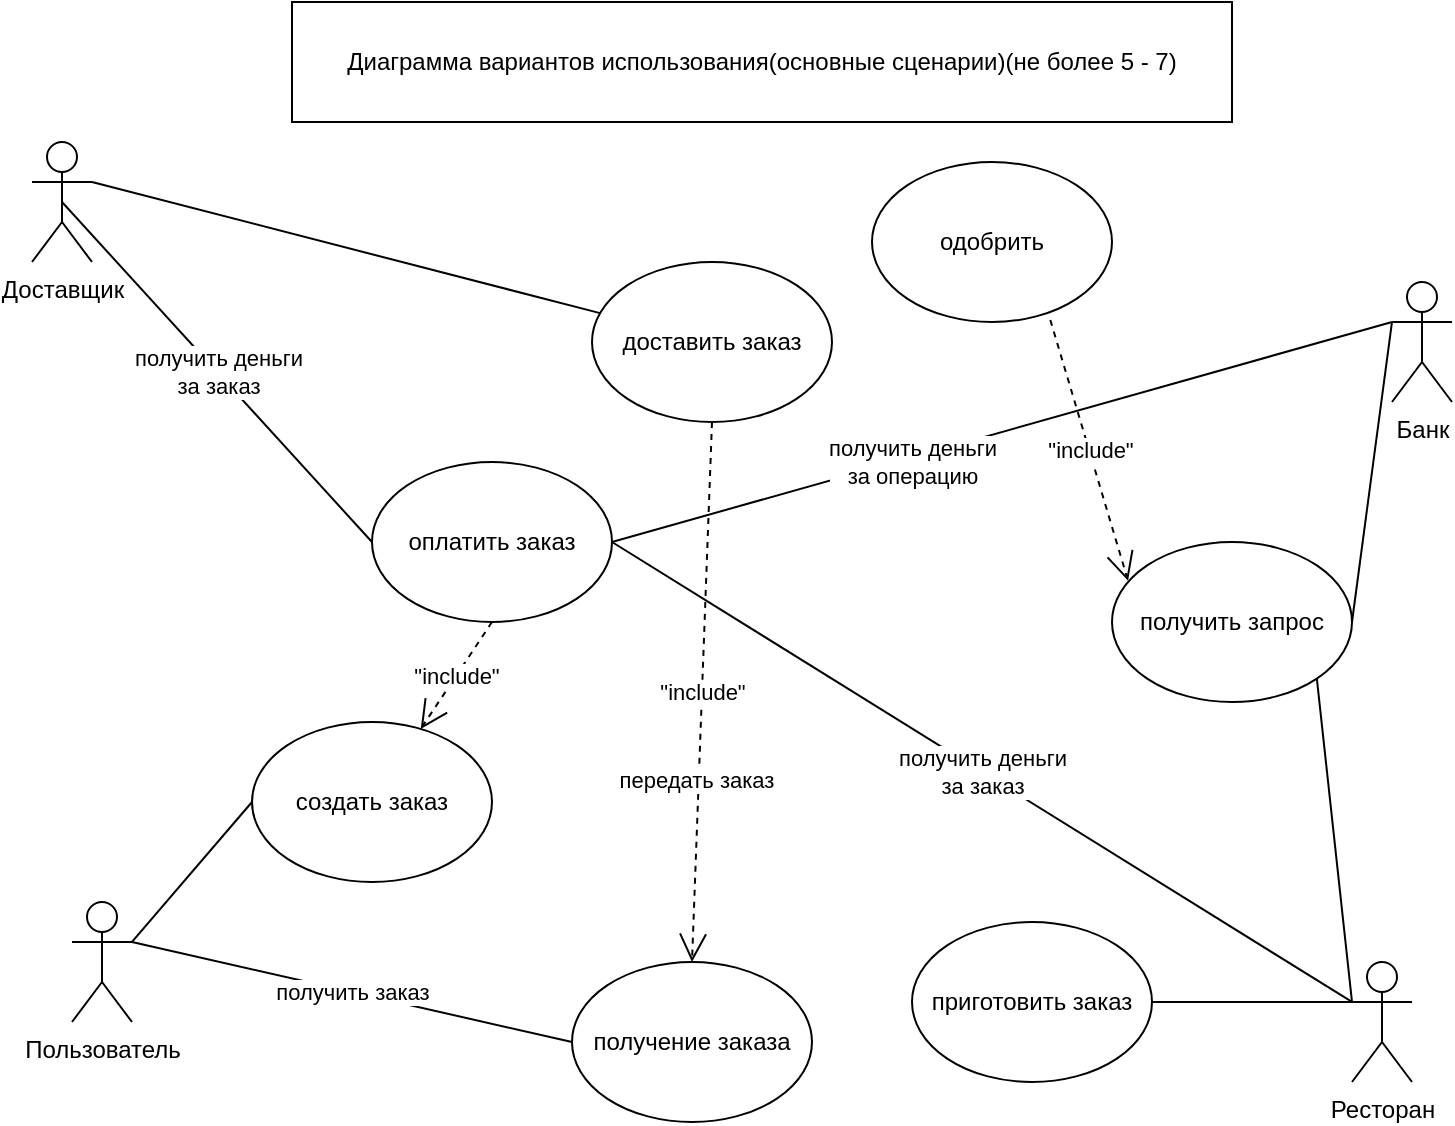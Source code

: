 <mxfile version="20.5.1" type="device"><diagram id="0ItFLgdxsyMMjNYX9drn" name="Страница 1"><mxGraphModel dx="1502" dy="863" grid="1" gridSize="10" guides="1" tooltips="1" connect="1" arrows="1" fold="1" page="1" pageScale="1" pageWidth="827" pageHeight="1169" math="0" shadow="0"><root><mxCell id="0"/><mxCell id="1" parent="0"/><mxCell id="_KS68P7gHkjyQoabtHCf-1" value="Пользователь" style="shape=umlActor;verticalLabelPosition=bottom;verticalAlign=top;html=1;outlineConnect=0;" parent="1" vertex="1"><mxGeometry x="80" y="540" width="30" height="60" as="geometry"/></mxCell><mxCell id="_KS68P7gHkjyQoabtHCf-5" value="Доставщик" style="shape=umlActor;verticalLabelPosition=bottom;verticalAlign=top;html=1;outlineConnect=0;" parent="1" vertex="1"><mxGeometry x="60" y="160" width="30" height="60" as="geometry"/></mxCell><mxCell id="_KS68P7gHkjyQoabtHCf-7" value="Ресторан" style="shape=umlActor;verticalLabelPosition=bottom;verticalAlign=top;html=1;outlineConnect=0;" parent="1" vertex="1"><mxGeometry x="720" y="570" width="30" height="60" as="geometry"/></mxCell><mxCell id="_KS68P7gHkjyQoabtHCf-8" value="Банк" style="shape=umlActor;verticalLabelPosition=bottom;verticalAlign=top;html=1;outlineConnect=0;" parent="1" vertex="1"><mxGeometry x="740" y="230" width="30" height="60" as="geometry"/></mxCell><mxCell id="_KS68P7gHkjyQoabtHCf-13" value="&lt;div style=&quot;text-align: left;&quot;&gt;&lt;span style=&quot;background-color: initial;&quot;&gt;Диаграмма вариантов использования(основные сценарии)(не более 5 - 7)&lt;/span&gt;&lt;/div&gt;" style="rounded=0;whiteSpace=wrap;html=1;" parent="1" vertex="1"><mxGeometry x="190" y="90" width="470" height="60" as="geometry"/></mxCell><mxCell id="_KS68P7gHkjyQoabtHCf-27" value="создать заказ" style="ellipse;whiteSpace=wrap;html=1;" parent="1" vertex="1"><mxGeometry x="170" y="450" width="120" height="80" as="geometry"/></mxCell><mxCell id="_KS68P7gHkjyQoabtHCf-30" value="оплатить заказ" style="ellipse;whiteSpace=wrap;html=1;" parent="1" vertex="1"><mxGeometry x="230" y="320" width="120" height="80" as="geometry"/></mxCell><mxCell id="_KS68P7gHkjyQoabtHCf-45" value="" style="endArrow=none;html=1;rounded=0;exitX=1;exitY=0.333;exitDx=0;exitDy=0;exitPerimeter=0;entryX=0;entryY=0.5;entryDx=0;entryDy=0;" parent="1" source="_KS68P7gHkjyQoabtHCf-1" target="_KS68P7gHkjyQoabtHCf-27" edge="1"><mxGeometry width="50" height="50" relative="1" as="geometry"><mxPoint x="390" y="540" as="sourcePoint"/><mxPoint x="440" y="490" as="targetPoint"/></mxGeometry></mxCell><mxCell id="_KS68P7gHkjyQoabtHCf-46" value="получить заказ" style="endArrow=none;html=1;rounded=0;entryX=0;entryY=0.5;entryDx=0;entryDy=0;exitX=1;exitY=0.333;exitDx=0;exitDy=0;exitPerimeter=0;" parent="1" source="_KS68P7gHkjyQoabtHCf-1" target="_KS68P7gHkjyQoabtHCf-75" edge="1"><mxGeometry width="50" height="50" relative="1" as="geometry"><mxPoint x="110" y="510" as="sourcePoint"/><mxPoint x="280" y="670" as="targetPoint"/></mxGeometry></mxCell><mxCell id="_KS68P7gHkjyQoabtHCf-47" value="доставить заказ" style="ellipse;whiteSpace=wrap;html=1;" parent="1" vertex="1"><mxGeometry x="340" y="220" width="120" height="80" as="geometry"/></mxCell><mxCell id="_KS68P7gHkjyQoabtHCf-48" value="" style="endArrow=none;html=1;rounded=0;exitX=1;exitY=0.333;exitDx=0;exitDy=0;exitPerimeter=0;" parent="1" source="_KS68P7gHkjyQoabtHCf-5" target="_KS68P7gHkjyQoabtHCf-47" edge="1"><mxGeometry width="50" height="50" relative="1" as="geometry"><mxPoint x="100" y="280" as="sourcePoint"/><mxPoint x="150" y="230" as="targetPoint"/></mxGeometry></mxCell><mxCell id="_KS68P7gHkjyQoabtHCf-49" value="получить запрос" style="ellipse;whiteSpace=wrap;html=1;" parent="1" vertex="1"><mxGeometry x="600" y="360" width="120" height="80" as="geometry"/></mxCell><mxCell id="_KS68P7gHkjyQoabtHCf-52" value="" style="endArrow=none;html=1;rounded=0;entryX=0;entryY=0.333;entryDx=0;entryDy=0;entryPerimeter=0;exitX=1;exitY=0.5;exitDx=0;exitDy=0;" parent="1" source="_KS68P7gHkjyQoabtHCf-49" target="_KS68P7gHkjyQoabtHCf-8" edge="1"><mxGeometry width="50" height="50" relative="1" as="geometry"><mxPoint x="680" y="390" as="sourcePoint"/><mxPoint x="730" y="340" as="targetPoint"/></mxGeometry></mxCell><mxCell id="_KS68P7gHkjyQoabtHCf-55" value="&quot;include&quot;" style="endArrow=open;endSize=12;dashed=1;html=1;rounded=0;exitX=0.743;exitY=0.987;exitDx=0;exitDy=0;exitPerimeter=0;entryX=0.067;entryY=0.242;entryDx=0;entryDy=0;entryPerimeter=0;" parent="1" source="_KS68P7gHkjyQoabtHCf-57" target="_KS68P7gHkjyQoabtHCf-49" edge="1"><mxGeometry width="160" relative="1" as="geometry"><mxPoint x="560" y="280" as="sourcePoint"/><mxPoint x="440" y="570" as="targetPoint"/></mxGeometry></mxCell><mxCell id="_KS68P7gHkjyQoabtHCf-57" value="одобрить" style="ellipse;whiteSpace=wrap;html=1;" parent="1" vertex="1"><mxGeometry x="480" y="170" width="120" height="80" as="geometry"/></mxCell><mxCell id="_KS68P7gHkjyQoabtHCf-63" value="" style="endArrow=none;html=1;rounded=0;entryX=0;entryY=0.333;entryDx=0;entryDy=0;entryPerimeter=0;exitX=1;exitY=1;exitDx=0;exitDy=0;" parent="1" source="_KS68P7gHkjyQoabtHCf-49" target="_KS68P7gHkjyQoabtHCf-7" edge="1"><mxGeometry width="50" height="50" relative="1" as="geometry"><mxPoint x="710" y="700" as="sourcePoint"/><mxPoint x="740" y="830" as="targetPoint"/></mxGeometry></mxCell><mxCell id="_KS68P7gHkjyQoabtHCf-72" value="приготовить заказ" style="ellipse;whiteSpace=wrap;html=1;" parent="1" vertex="1"><mxGeometry x="500" y="550" width="120" height="80" as="geometry"/></mxCell><mxCell id="_KS68P7gHkjyQoabtHCf-73" value="" style="endArrow=none;html=1;rounded=0;entryX=0;entryY=0.333;entryDx=0;entryDy=0;entryPerimeter=0;exitX=1;exitY=0.5;exitDx=0;exitDy=0;" parent="1" source="_KS68P7gHkjyQoabtHCf-72" target="_KS68P7gHkjyQoabtHCf-7" edge="1"><mxGeometry width="50" height="50" relative="1" as="geometry"><mxPoint x="610" y="870" as="sourcePoint"/><mxPoint x="660" y="820" as="targetPoint"/></mxGeometry></mxCell><mxCell id="_KS68P7gHkjyQoabtHCf-75" value="получение заказа" style="ellipse;whiteSpace=wrap;html=1;" parent="1" vertex="1"><mxGeometry x="330" y="570" width="120" height="80" as="geometry"/></mxCell><mxCell id="_KS68P7gHkjyQoabtHCf-76" value="&quot;include&quot;" style="endArrow=open;endSize=12;dashed=1;html=1;rounded=0;exitX=0.5;exitY=1;exitDx=0;exitDy=0;entryX=0.5;entryY=0;entryDx=0;entryDy=0;" parent="1" source="_KS68P7gHkjyQoabtHCf-47" target="_KS68P7gHkjyQoabtHCf-75" edge="1"><mxGeometry width="160" relative="1" as="geometry"><mxPoint x="360" y="490" as="sourcePoint"/><mxPoint x="520" y="490" as="targetPoint"/></mxGeometry></mxCell><mxCell id="_KS68P7gHkjyQoabtHCf-77" value="передать заказ" style="edgeLabel;html=1;align=center;verticalAlign=middle;resizable=0;points=[];" parent="_KS68P7gHkjyQoabtHCf-76" vertex="1" connectable="0"><mxGeometry x="0.326" y="-2" relative="1" as="geometry"><mxPoint as="offset"/></mxGeometry></mxCell><mxCell id="_KS68P7gHkjyQoabtHCf-78" value="&quot;include&quot;" style="endArrow=open;endSize=12;dashed=1;html=1;rounded=0;exitX=0.5;exitY=1;exitDx=0;exitDy=0;" parent="1" source="_KS68P7gHkjyQoabtHCf-30" target="_KS68P7gHkjyQoabtHCf-27" edge="1"><mxGeometry width="160" relative="1" as="geometry"><mxPoint x="84" y="340" as="sourcePoint"/><mxPoint x="60" y="590" as="targetPoint"/></mxGeometry></mxCell><mxCell id="kZkZalFUW4Z0FoKJWKc6-1" value="получить деньги &lt;br&gt;за заказ" style="endArrow=none;html=1;rounded=0;entryX=0.5;entryY=0.5;entryDx=0;entryDy=0;entryPerimeter=0;exitX=0;exitY=0.5;exitDx=0;exitDy=0;" edge="1" parent="1" source="_KS68P7gHkjyQoabtHCf-30" target="_KS68P7gHkjyQoabtHCf-5"><mxGeometry width="50" height="50" relative="1" as="geometry"><mxPoint x="390" y="470" as="sourcePoint"/><mxPoint x="440" y="420" as="targetPoint"/></mxGeometry></mxCell><mxCell id="kZkZalFUW4Z0FoKJWKc6-3" value="&lt;span style=&quot;color: rgb(0, 0, 0); font-family: Helvetica; font-size: 11px; font-style: normal; font-variant-ligatures: normal; font-variant-caps: normal; font-weight: 400; letter-spacing: normal; orphans: 2; text-align: center; text-indent: 0px; text-transform: none; widows: 2; word-spacing: 0px; -webkit-text-stroke-width: 0px; background-color: rgb(255, 255, 255); text-decoration-thickness: initial; text-decoration-style: initial; text-decoration-color: initial; float: none; display: inline !important;&quot;&gt;получить деньги&lt;/span&gt;&lt;br style=&quot;color: rgb(0, 0, 0); font-family: Helvetica; font-size: 11px; font-style: normal; font-variant-ligatures: normal; font-variant-caps: normal; font-weight: 400; letter-spacing: normal; orphans: 2; text-align: center; text-indent: 0px; text-transform: none; widows: 2; word-spacing: 0px; -webkit-text-stroke-width: 0px; text-decoration-thickness: initial; text-decoration-style: initial; text-decoration-color: initial;&quot;&gt;&lt;span style=&quot;color: rgb(0, 0, 0); font-family: Helvetica; font-size: 11px; font-style: normal; font-variant-ligatures: normal; font-variant-caps: normal; font-weight: 400; letter-spacing: normal; orphans: 2; text-align: center; text-indent: 0px; text-transform: none; widows: 2; word-spacing: 0px; -webkit-text-stroke-width: 0px; background-color: rgb(255, 255, 255); text-decoration-thickness: initial; text-decoration-style: initial; text-decoration-color: initial; float: none; display: inline !important;&quot;&gt;за заказ&lt;/span&gt;" style="endArrow=none;html=1;rounded=0;entryX=0;entryY=0.333;entryDx=0;entryDy=0;entryPerimeter=0;exitX=1;exitY=0.5;exitDx=0;exitDy=0;" edge="1" parent="1" source="_KS68P7gHkjyQoabtHCf-30" target="_KS68P7gHkjyQoabtHCf-7"><mxGeometry width="50" height="50" relative="1" as="geometry"><mxPoint x="390" y="460" as="sourcePoint"/><mxPoint x="440" y="410" as="targetPoint"/></mxGeometry></mxCell><mxCell id="kZkZalFUW4Z0FoKJWKc6-6" value="&lt;span style=&quot;color: rgb(0, 0, 0); font-family: Helvetica; font-size: 11px; font-style: normal; font-variant-ligatures: normal; font-variant-caps: normal; font-weight: 400; letter-spacing: normal; orphans: 2; text-align: center; text-indent: 0px; text-transform: none; widows: 2; word-spacing: 0px; -webkit-text-stroke-width: 0px; background-color: rgb(255, 255, 255); text-decoration-thickness: initial; text-decoration-style: initial; text-decoration-color: initial; float: none; display: inline !important;&quot;&gt;получить деньги&lt;/span&gt;&lt;br style=&quot;color: rgb(0, 0, 0); font-family: Helvetica; font-size: 11px; font-style: normal; font-variant-ligatures: normal; font-variant-caps: normal; font-weight: 400; letter-spacing: normal; orphans: 2; text-align: center; text-indent: 0px; text-transform: none; widows: 2; word-spacing: 0px; -webkit-text-stroke-width: 0px; text-decoration-thickness: initial; text-decoration-style: initial; text-decoration-color: initial;&quot;&gt;&lt;span style=&quot;color: rgb(0, 0, 0); font-family: Helvetica; font-size: 11px; font-style: normal; font-variant-ligatures: normal; font-variant-caps: normal; font-weight: 400; letter-spacing: normal; orphans: 2; text-align: center; text-indent: 0px; text-transform: none; widows: 2; word-spacing: 0px; -webkit-text-stroke-width: 0px; background-color: rgb(255, 255, 255); text-decoration-thickness: initial; text-decoration-style: initial; text-decoration-color: initial; float: none; display: inline !important;&quot;&gt;за операцию&lt;/span&gt;" style="endArrow=none;html=1;rounded=0;exitX=1;exitY=0.5;exitDx=0;exitDy=0;" edge="1" parent="1" source="_KS68P7gHkjyQoabtHCf-30"><mxGeometry x="-0.234" y="-2" width="50" height="50" relative="1" as="geometry"><mxPoint x="390" y="460" as="sourcePoint"/><mxPoint x="740" y="250" as="targetPoint"/><mxPoint as="offset"/></mxGeometry></mxCell></root></mxGraphModel></diagram></mxfile>
